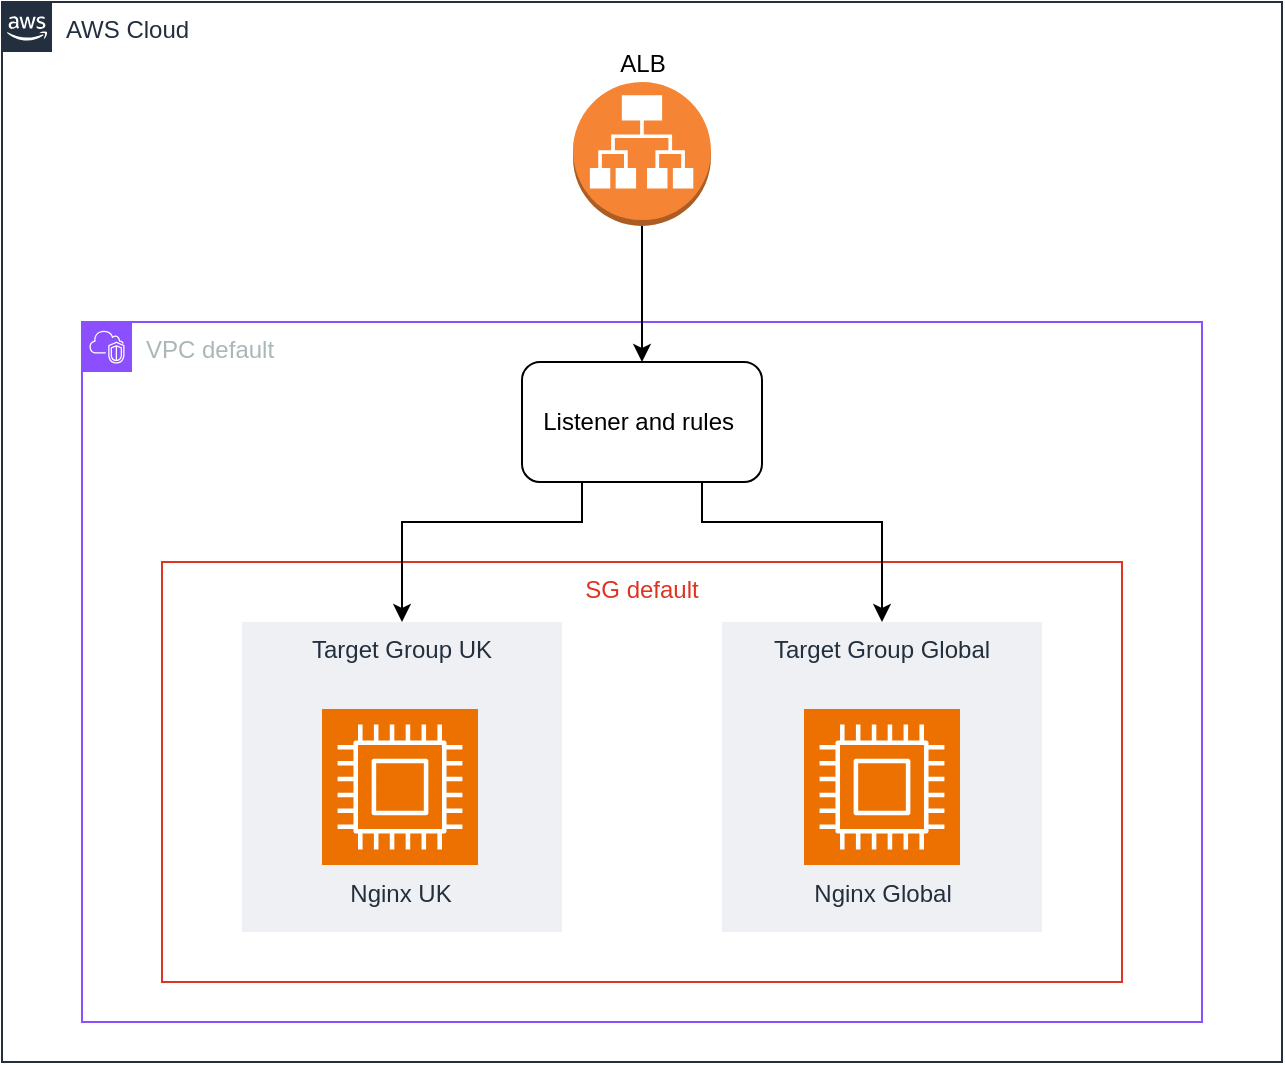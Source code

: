 <mxfile version="24.8.2">
  <diagram name="Page-1" id="yg6CY5lhai6omHJaEFX-">
    <mxGraphModel dx="1084" dy="755" grid="1" gridSize="10" guides="1" tooltips="1" connect="1" arrows="1" fold="1" page="1" pageScale="1" pageWidth="827" pageHeight="1169" math="0" shadow="0">
      <root>
        <mxCell id="0" />
        <mxCell id="1" parent="0" />
        <mxCell id="FiAnrNP31Y9heleiQQnM-11" value="VPC default" style="points=[[0,0],[0.25,0],[0.5,0],[0.75,0],[1,0],[1,0.25],[1,0.5],[1,0.75],[1,1],[0.75,1],[0.5,1],[0.25,1],[0,1],[0,0.75],[0,0.5],[0,0.25]];outlineConnect=0;gradientColor=none;html=1;whiteSpace=wrap;fontSize=12;fontStyle=0;container=1;pointerEvents=0;collapsible=0;recursiveResize=0;shape=mxgraph.aws4.group;grIcon=mxgraph.aws4.group_vpc2;strokeColor=#8C4FFF;fillColor=none;verticalAlign=top;align=left;spacingLeft=30;fontColor=#AAB7B8;dashed=0;" vertex="1" parent="1">
          <mxGeometry x="120" y="280" width="560" height="350" as="geometry" />
        </mxCell>
        <mxCell id="FiAnrNP31Y9heleiQQnM-12" value="SG default" style="fillColor=none;strokeColor=#DD3522;verticalAlign=top;fontStyle=0;fontColor=#DD3522;whiteSpace=wrap;html=1;" vertex="1" parent="FiAnrNP31Y9heleiQQnM-11">
          <mxGeometry x="40" y="120" width="480" height="210" as="geometry" />
        </mxCell>
        <mxCell id="FiAnrNP31Y9heleiQQnM-13" value="Target Group UK" style="fillColor=#EFF0F3;strokeColor=none;dashed=0;verticalAlign=top;fontStyle=0;fontColor=#232F3D;whiteSpace=wrap;html=1;" vertex="1" parent="FiAnrNP31Y9heleiQQnM-11">
          <mxGeometry x="80" y="150" width="160" height="155" as="geometry" />
        </mxCell>
        <mxCell id="FiAnrNP31Y9heleiQQnM-14" value="Target Group Global" style="fillColor=#EFF0F3;strokeColor=none;dashed=0;verticalAlign=top;fontStyle=0;fontColor=#232F3D;whiteSpace=wrap;html=1;" vertex="1" parent="FiAnrNP31Y9heleiQQnM-11">
          <mxGeometry x="320" y="150" width="160" height="155" as="geometry" />
        </mxCell>
        <mxCell id="FiAnrNP31Y9heleiQQnM-15" value="Nginx UK" style="sketch=0;points=[[0,0,0],[0.25,0,0],[0.5,0,0],[0.75,0,0],[1,0,0],[0,1,0],[0.25,1,0],[0.5,1,0],[0.75,1,0],[1,1,0],[0,0.25,0],[0,0.5,0],[0,0.75,0],[1,0.25,0],[1,0.5,0],[1,0.75,0]];outlineConnect=0;fontColor=#232F3E;fillColor=#ED7100;strokeColor=#ffffff;dashed=0;verticalLabelPosition=bottom;verticalAlign=top;align=center;html=1;fontSize=12;fontStyle=0;aspect=fixed;shape=mxgraph.aws4.resourceIcon;resIcon=mxgraph.aws4.compute;" vertex="1" parent="FiAnrNP31Y9heleiQQnM-11">
          <mxGeometry x="120" y="193.5" width="78" height="78" as="geometry" />
        </mxCell>
        <mxCell id="FiAnrNP31Y9heleiQQnM-17" value="Nginx Global" style="sketch=0;points=[[0,0,0],[0.25,0,0],[0.5,0,0],[0.75,0,0],[1,0,0],[0,1,0],[0.25,1,0],[0.5,1,0],[0.75,1,0],[1,1,0],[0,0.25,0],[0,0.5,0],[0,0.75,0],[1,0.25,0],[1,0.5,0],[1,0.75,0]];outlineConnect=0;fontColor=#232F3E;fillColor=#ED7100;strokeColor=#ffffff;dashed=0;verticalLabelPosition=bottom;verticalAlign=top;align=center;html=1;fontSize=12;fontStyle=0;aspect=fixed;shape=mxgraph.aws4.resourceIcon;resIcon=mxgraph.aws4.compute;" vertex="1" parent="FiAnrNP31Y9heleiQQnM-11">
          <mxGeometry x="361" y="193.5" width="78" height="78" as="geometry" />
        </mxCell>
        <mxCell id="FiAnrNP31Y9heleiQQnM-22" style="edgeStyle=orthogonalEdgeStyle;rounded=0;orthogonalLoop=1;jettySize=auto;html=1;exitX=0.25;exitY=1;exitDx=0;exitDy=0;" edge="1" parent="FiAnrNP31Y9heleiQQnM-11" source="FiAnrNP31Y9heleiQQnM-20" target="FiAnrNP31Y9heleiQQnM-13">
          <mxGeometry relative="1" as="geometry">
            <Array as="points">
              <mxPoint x="250" y="100" />
              <mxPoint x="160" y="100" />
            </Array>
          </mxGeometry>
        </mxCell>
        <mxCell id="FiAnrNP31Y9heleiQQnM-23" style="edgeStyle=orthogonalEdgeStyle;rounded=0;orthogonalLoop=1;jettySize=auto;html=1;exitX=0.75;exitY=1;exitDx=0;exitDy=0;entryX=0.5;entryY=0;entryDx=0;entryDy=0;" edge="1" parent="FiAnrNP31Y9heleiQQnM-11" source="FiAnrNP31Y9heleiQQnM-20" target="FiAnrNP31Y9heleiQQnM-14">
          <mxGeometry relative="1" as="geometry">
            <Array as="points">
              <mxPoint x="310" y="100" />
              <mxPoint x="400" y="100" />
            </Array>
          </mxGeometry>
        </mxCell>
        <mxCell id="FiAnrNP31Y9heleiQQnM-20" value="Listener and rules&amp;nbsp;" style="rounded=1;whiteSpace=wrap;html=1;" vertex="1" parent="FiAnrNP31Y9heleiQQnM-11">
          <mxGeometry x="220" y="20" width="120" height="60" as="geometry" />
        </mxCell>
        <mxCell id="FiAnrNP31Y9heleiQQnM-21" value="" style="edgeStyle=orthogonalEdgeStyle;rounded=0;orthogonalLoop=1;jettySize=auto;html=1;" edge="1" parent="1" source="FiAnrNP31Y9heleiQQnM-19" target="FiAnrNP31Y9heleiQQnM-20">
          <mxGeometry relative="1" as="geometry" />
        </mxCell>
        <mxCell id="FiAnrNP31Y9heleiQQnM-19" value="ALB" style="outlineConnect=0;dashed=0;verticalLabelPosition=top;verticalAlign=bottom;align=center;html=1;shape=mxgraph.aws3.application_load_balancer;fillColor=#F58534;gradientColor=none;labelPosition=center;" vertex="1" parent="1">
          <mxGeometry x="365.5" y="160" width="69" height="72" as="geometry" />
        </mxCell>
        <mxCell id="FiAnrNP31Y9heleiQQnM-25" value="AWS Cloud" style="points=[[0,0],[0.25,0],[0.5,0],[0.75,0],[1,0],[1,0.25],[1,0.5],[1,0.75],[1,1],[0.75,1],[0.5,1],[0.25,1],[0,1],[0,0.75],[0,0.5],[0,0.25]];outlineConnect=0;gradientColor=none;html=1;whiteSpace=wrap;fontSize=12;fontStyle=0;container=1;pointerEvents=0;collapsible=0;recursiveResize=0;shape=mxgraph.aws4.group;grIcon=mxgraph.aws4.group_aws_cloud_alt;strokeColor=#232F3E;fillColor=none;verticalAlign=top;align=left;spacingLeft=30;fontColor=#232F3E;dashed=0;" vertex="1" parent="1">
          <mxGeometry x="80" y="120" width="640" height="530" as="geometry" />
        </mxCell>
      </root>
    </mxGraphModel>
  </diagram>
</mxfile>
